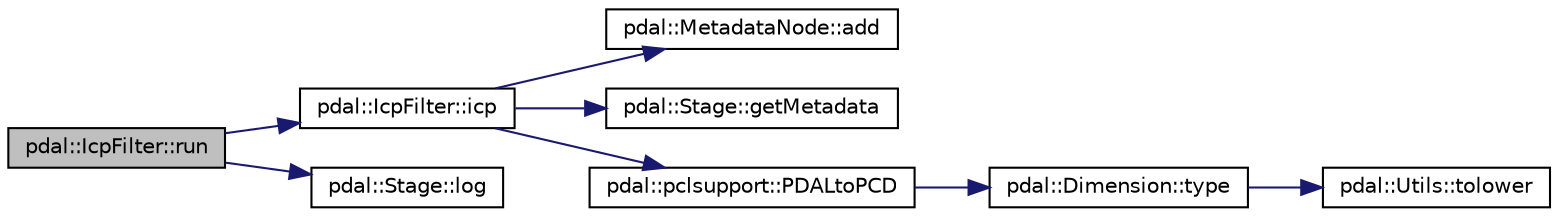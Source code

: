 digraph "pdal::IcpFilter::run"
{
  edge [fontname="Helvetica",fontsize="10",labelfontname="Helvetica",labelfontsize="10"];
  node [fontname="Helvetica",fontsize="10",shape=record];
  rankdir="LR";
  Node1 [label="pdal::IcpFilter::run",height=0.2,width=0.4,color="black", fillcolor="grey75", style="filled", fontcolor="black"];
  Node1 -> Node2 [color="midnightblue",fontsize="10",style="solid",fontname="Helvetica"];
  Node2 [label="pdal::IcpFilter::icp",height=0.2,width=0.4,color="black", fillcolor="white", style="filled",URL="$classpdal_1_1IcpFilter.html#a2e116fc97108f3ab30897ef1f1ce43cf"];
  Node2 -> Node3 [color="midnightblue",fontsize="10",style="solid",fontname="Helvetica"];
  Node3 [label="pdal::MetadataNode::add",height=0.2,width=0.4,color="black", fillcolor="white", style="filled",URL="$classpdal_1_1MetadataNode.html#af2c1c5d91f6ab47a804aa8a0a1b043c2"];
  Node2 -> Node4 [color="midnightblue",fontsize="10",style="solid",fontname="Helvetica"];
  Node4 [label="pdal::Stage::getMetadata",height=0.2,width=0.4,color="black", fillcolor="white", style="filled",URL="$classpdal_1_1Stage.html#a03070b4d2496f6c0993fb0dfe16cc8e0"];
  Node2 -> Node5 [color="midnightblue",fontsize="10",style="solid",fontname="Helvetica"];
  Node5 [label="pdal::pclsupport::PDALtoPCD",height=0.2,width=0.4,color="black", fillcolor="white", style="filled",URL="$namespacepdal_1_1pclsupport.html#ade7f04ae01cc02b8a30eb4beb48f9d75",tooltip="Convert PDAL point cloud to PCD. "];
  Node5 -> Node6 [color="midnightblue",fontsize="10",style="solid",fontname="Helvetica"];
  Node6 [label="pdal::Dimension::type",height=0.2,width=0.4,color="black", fillcolor="white", style="filled",URL="$namespacepdal_1_1Dimension.html#a880d689fed54aa3ded6f88c9e058c5d2"];
  Node6 -> Node7 [color="midnightblue",fontsize="10",style="solid",fontname="Helvetica"];
  Node7 [label="pdal::Utils::tolower",height=0.2,width=0.4,color="black", fillcolor="white", style="filled",URL="$namespacepdal_1_1Utils.html#a5268937cf695835e55392f752dc02cb2"];
  Node1 -> Node8 [color="midnightblue",fontsize="10",style="solid",fontname="Helvetica"];
  Node8 [label="pdal::Stage::log",height=0.2,width=0.4,color="black", fillcolor="white", style="filled",URL="$classpdal_1_1Stage.html#ae8c29817e14d7cda53fdcbb23102d872"];
}
